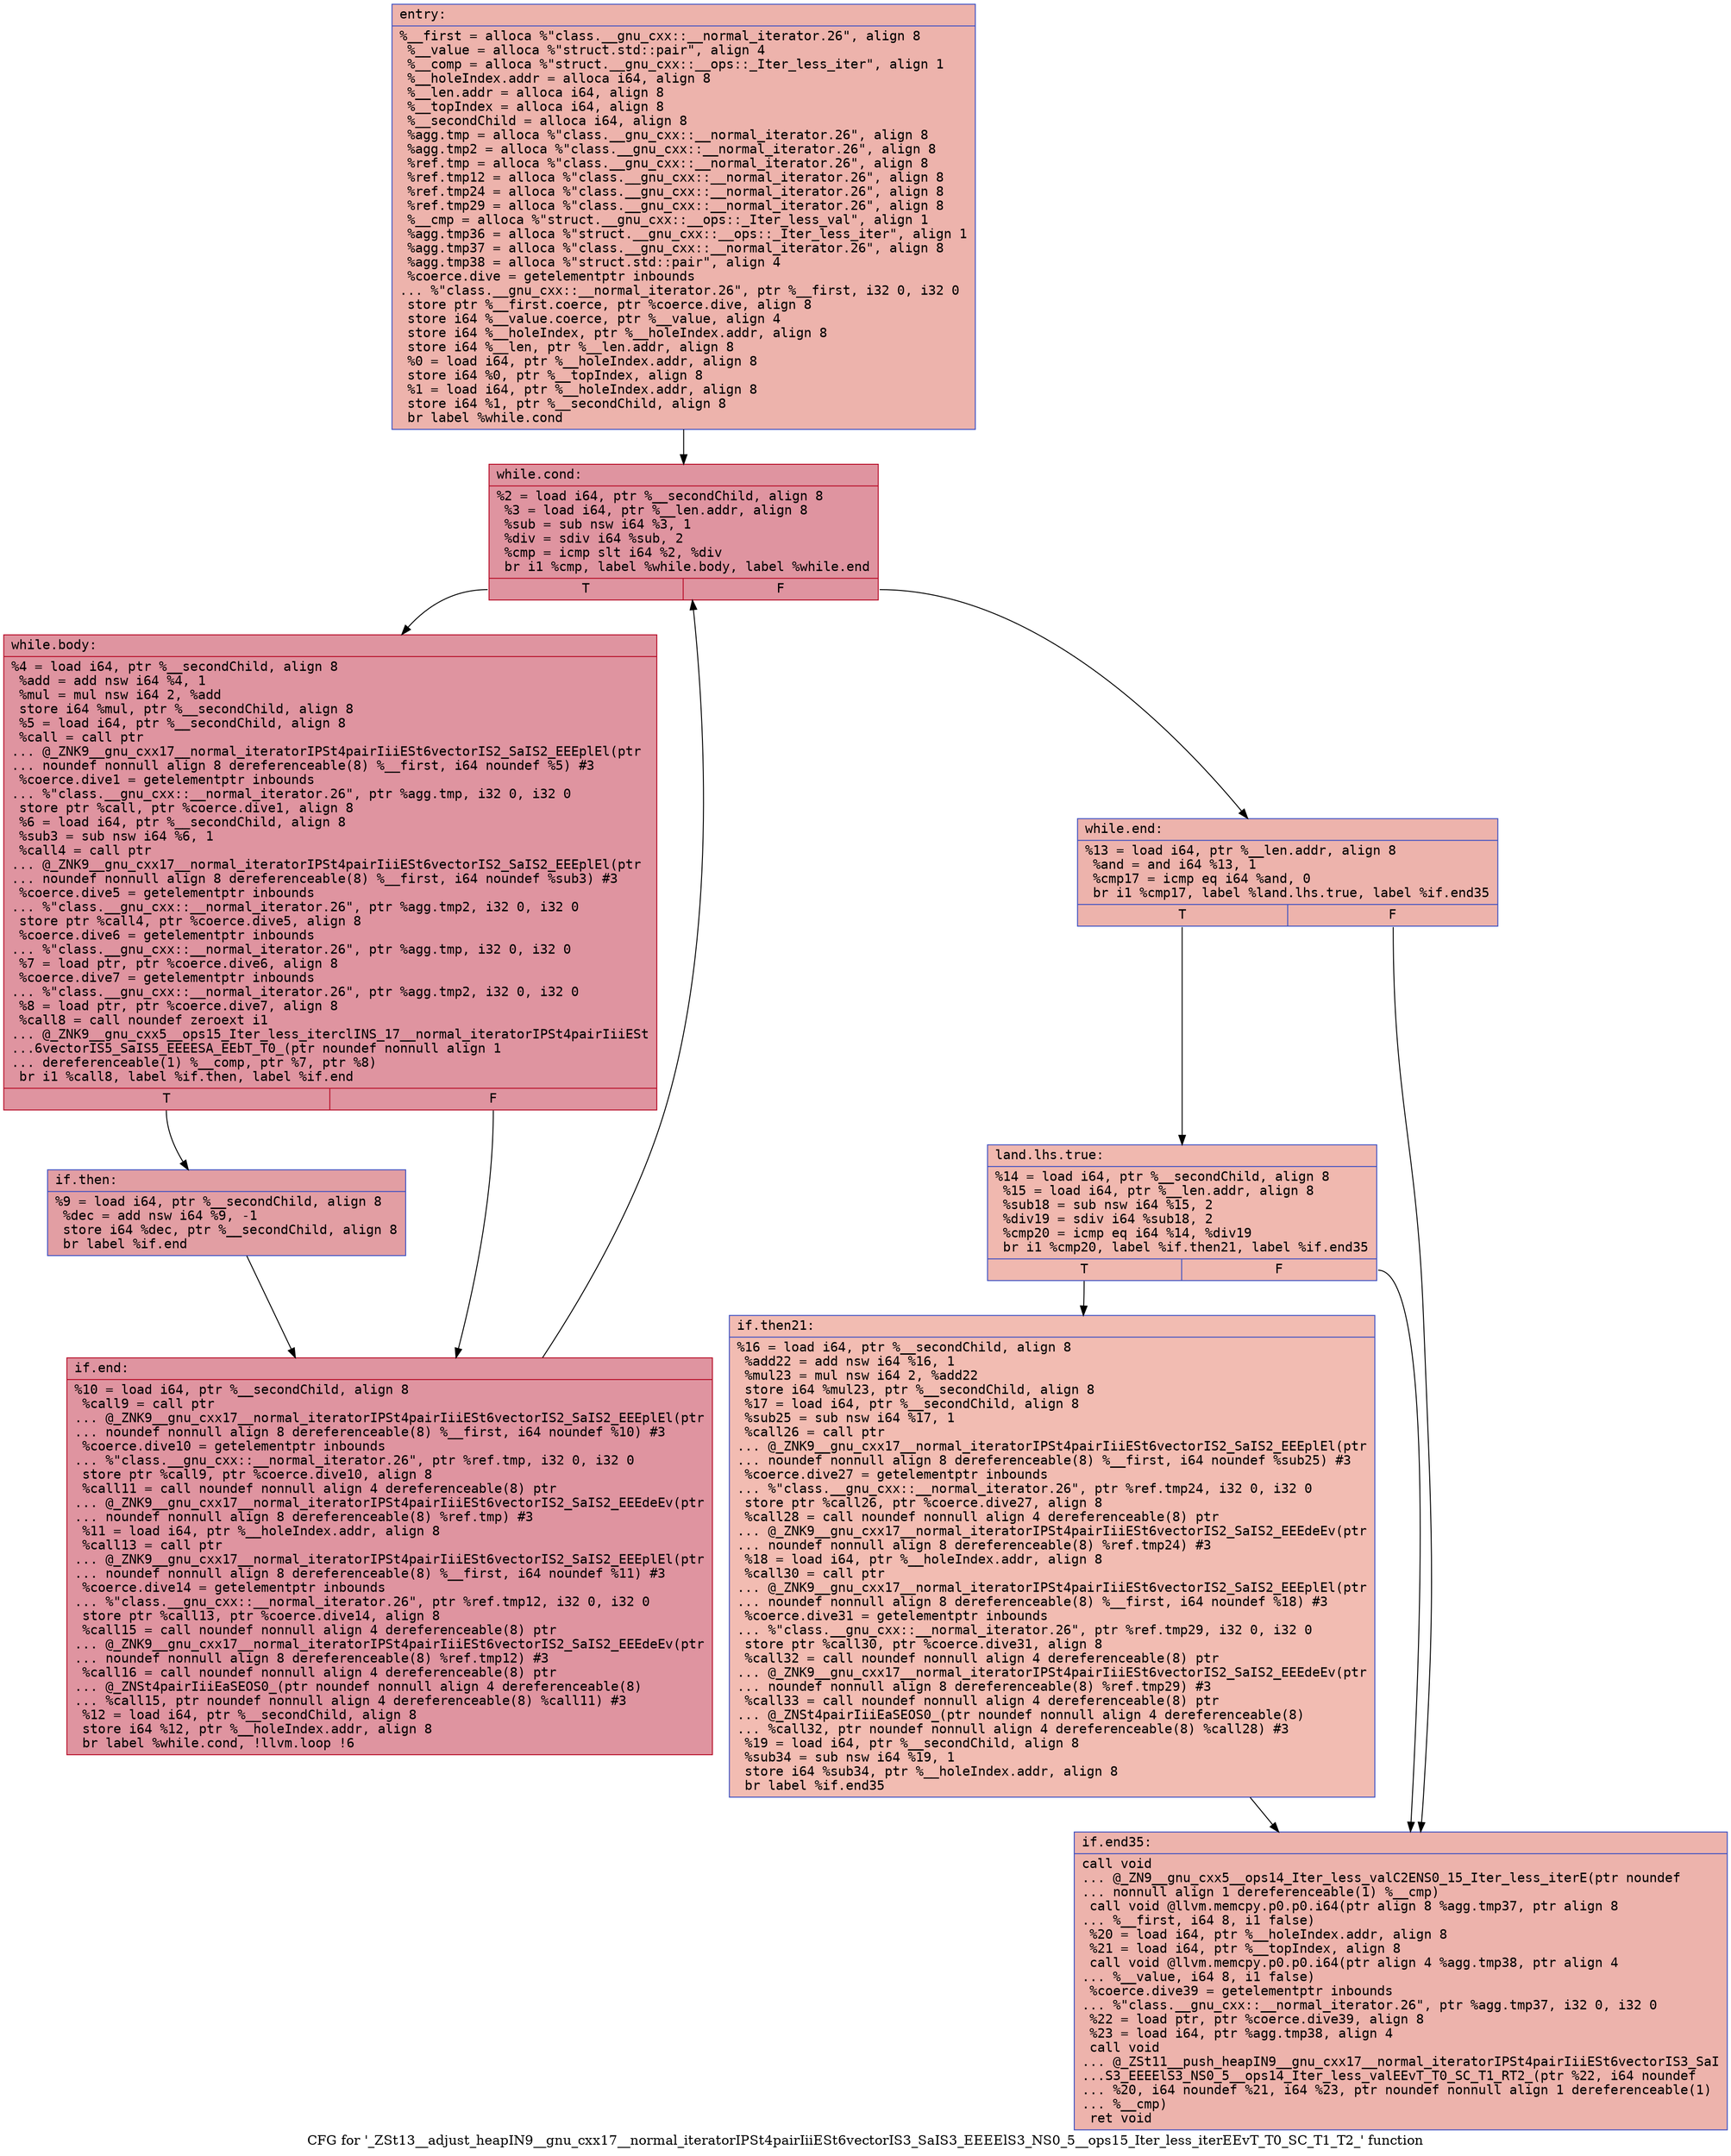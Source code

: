digraph "CFG for '_ZSt13__adjust_heapIN9__gnu_cxx17__normal_iteratorIPSt4pairIiiESt6vectorIS3_SaIS3_EEEElS3_NS0_5__ops15_Iter_less_iterEEvT_T0_SC_T1_T2_' function" {
	label="CFG for '_ZSt13__adjust_heapIN9__gnu_cxx17__normal_iteratorIPSt4pairIiiESt6vectorIS3_SaIS3_EEEElS3_NS0_5__ops15_Iter_less_iterEEvT_T0_SC_T1_T2_' function";

	Node0x56307d749610 [shape=record,color="#3d50c3ff", style=filled, fillcolor="#d6524470" fontname="Courier",label="{entry:\l|  %__first = alloca %\"class.__gnu_cxx::__normal_iterator.26\", align 8\l  %__value = alloca %\"struct.std::pair\", align 4\l  %__comp = alloca %\"struct.__gnu_cxx::__ops::_Iter_less_iter\", align 1\l  %__holeIndex.addr = alloca i64, align 8\l  %__len.addr = alloca i64, align 8\l  %__topIndex = alloca i64, align 8\l  %__secondChild = alloca i64, align 8\l  %agg.tmp = alloca %\"class.__gnu_cxx::__normal_iterator.26\", align 8\l  %agg.tmp2 = alloca %\"class.__gnu_cxx::__normal_iterator.26\", align 8\l  %ref.tmp = alloca %\"class.__gnu_cxx::__normal_iterator.26\", align 8\l  %ref.tmp12 = alloca %\"class.__gnu_cxx::__normal_iterator.26\", align 8\l  %ref.tmp24 = alloca %\"class.__gnu_cxx::__normal_iterator.26\", align 8\l  %ref.tmp29 = alloca %\"class.__gnu_cxx::__normal_iterator.26\", align 8\l  %__cmp = alloca %\"struct.__gnu_cxx::__ops::_Iter_less_val\", align 1\l  %agg.tmp36 = alloca %\"struct.__gnu_cxx::__ops::_Iter_less_iter\", align 1\l  %agg.tmp37 = alloca %\"class.__gnu_cxx::__normal_iterator.26\", align 8\l  %agg.tmp38 = alloca %\"struct.std::pair\", align 4\l  %coerce.dive = getelementptr inbounds\l... %\"class.__gnu_cxx::__normal_iterator.26\", ptr %__first, i32 0, i32 0\l  store ptr %__first.coerce, ptr %coerce.dive, align 8\l  store i64 %__value.coerce, ptr %__value, align 4\l  store i64 %__holeIndex, ptr %__holeIndex.addr, align 8\l  store i64 %__len, ptr %__len.addr, align 8\l  %0 = load i64, ptr %__holeIndex.addr, align 8\l  store i64 %0, ptr %__topIndex, align 8\l  %1 = load i64, ptr %__holeIndex.addr, align 8\l  store i64 %1, ptr %__secondChild, align 8\l  br label %while.cond\l}"];
	Node0x56307d749610 -> Node0x56307d74a8e0[tooltip="entry -> while.cond\nProbability 100.00%" ];
	Node0x56307d74a8e0 [shape=record,color="#b70d28ff", style=filled, fillcolor="#b70d2870" fontname="Courier",label="{while.cond:\l|  %2 = load i64, ptr %__secondChild, align 8\l  %3 = load i64, ptr %__len.addr, align 8\l  %sub = sub nsw i64 %3, 1\l  %div = sdiv i64 %sub, 2\l  %cmp = icmp slt i64 %2, %div\l  br i1 %cmp, label %while.body, label %while.end\l|{<s0>T|<s1>F}}"];
	Node0x56307d74a8e0:s0 -> Node0x56307d749bf0[tooltip="while.cond -> while.body\nProbability 96.88%" ];
	Node0x56307d74a8e0:s1 -> Node0x56307d749c40[tooltip="while.cond -> while.end\nProbability 3.12%" ];
	Node0x56307d749bf0 [shape=record,color="#b70d28ff", style=filled, fillcolor="#b70d2870" fontname="Courier",label="{while.body:\l|  %4 = load i64, ptr %__secondChild, align 8\l  %add = add nsw i64 %4, 1\l  %mul = mul nsw i64 2, %add\l  store i64 %mul, ptr %__secondChild, align 8\l  %5 = load i64, ptr %__secondChild, align 8\l  %call = call ptr\l... @_ZNK9__gnu_cxx17__normal_iteratorIPSt4pairIiiESt6vectorIS2_SaIS2_EEEplEl(ptr\l... noundef nonnull align 8 dereferenceable(8) %__first, i64 noundef %5) #3\l  %coerce.dive1 = getelementptr inbounds\l... %\"class.__gnu_cxx::__normal_iterator.26\", ptr %agg.tmp, i32 0, i32 0\l  store ptr %call, ptr %coerce.dive1, align 8\l  %6 = load i64, ptr %__secondChild, align 8\l  %sub3 = sub nsw i64 %6, 1\l  %call4 = call ptr\l... @_ZNK9__gnu_cxx17__normal_iteratorIPSt4pairIiiESt6vectorIS2_SaIS2_EEEplEl(ptr\l... noundef nonnull align 8 dereferenceable(8) %__first, i64 noundef %sub3) #3\l  %coerce.dive5 = getelementptr inbounds\l... %\"class.__gnu_cxx::__normal_iterator.26\", ptr %agg.tmp2, i32 0, i32 0\l  store ptr %call4, ptr %coerce.dive5, align 8\l  %coerce.dive6 = getelementptr inbounds\l... %\"class.__gnu_cxx::__normal_iterator.26\", ptr %agg.tmp, i32 0, i32 0\l  %7 = load ptr, ptr %coerce.dive6, align 8\l  %coerce.dive7 = getelementptr inbounds\l... %\"class.__gnu_cxx::__normal_iterator.26\", ptr %agg.tmp2, i32 0, i32 0\l  %8 = load ptr, ptr %coerce.dive7, align 8\l  %call8 = call noundef zeroext i1\l... @_ZNK9__gnu_cxx5__ops15_Iter_less_iterclINS_17__normal_iteratorIPSt4pairIiiESt\l...6vectorIS5_SaIS5_EEEESA_EEbT_T0_(ptr noundef nonnull align 1\l... dereferenceable(1) %__comp, ptr %7, ptr %8)\l  br i1 %call8, label %if.then, label %if.end\l|{<s0>T|<s1>F}}"];
	Node0x56307d749bf0:s0 -> Node0x56307d74bd00[tooltip="while.body -> if.then\nProbability 50.00%" ];
	Node0x56307d749bf0:s1 -> Node0x56307d74bd50[tooltip="while.body -> if.end\nProbability 50.00%" ];
	Node0x56307d74bd00 [shape=record,color="#3d50c3ff", style=filled, fillcolor="#be242e70" fontname="Courier",label="{if.then:\l|  %9 = load i64, ptr %__secondChild, align 8\l  %dec = add nsw i64 %9, -1\l  store i64 %dec, ptr %__secondChild, align 8\l  br label %if.end\l}"];
	Node0x56307d74bd00 -> Node0x56307d74bd50[tooltip="if.then -> if.end\nProbability 100.00%" ];
	Node0x56307d74bd50 [shape=record,color="#b70d28ff", style=filled, fillcolor="#b70d2870" fontname="Courier",label="{if.end:\l|  %10 = load i64, ptr %__secondChild, align 8\l  %call9 = call ptr\l... @_ZNK9__gnu_cxx17__normal_iteratorIPSt4pairIiiESt6vectorIS2_SaIS2_EEEplEl(ptr\l... noundef nonnull align 8 dereferenceable(8) %__first, i64 noundef %10) #3\l  %coerce.dive10 = getelementptr inbounds\l... %\"class.__gnu_cxx::__normal_iterator.26\", ptr %ref.tmp, i32 0, i32 0\l  store ptr %call9, ptr %coerce.dive10, align 8\l  %call11 = call noundef nonnull align 4 dereferenceable(8) ptr\l... @_ZNK9__gnu_cxx17__normal_iteratorIPSt4pairIiiESt6vectorIS2_SaIS2_EEEdeEv(ptr\l... noundef nonnull align 8 dereferenceable(8) %ref.tmp) #3\l  %11 = load i64, ptr %__holeIndex.addr, align 8\l  %call13 = call ptr\l... @_ZNK9__gnu_cxx17__normal_iteratorIPSt4pairIiiESt6vectorIS2_SaIS2_EEEplEl(ptr\l... noundef nonnull align 8 dereferenceable(8) %__first, i64 noundef %11) #3\l  %coerce.dive14 = getelementptr inbounds\l... %\"class.__gnu_cxx::__normal_iterator.26\", ptr %ref.tmp12, i32 0, i32 0\l  store ptr %call13, ptr %coerce.dive14, align 8\l  %call15 = call noundef nonnull align 4 dereferenceable(8) ptr\l... @_ZNK9__gnu_cxx17__normal_iteratorIPSt4pairIiiESt6vectorIS2_SaIS2_EEEdeEv(ptr\l... noundef nonnull align 8 dereferenceable(8) %ref.tmp12) #3\l  %call16 = call noundef nonnull align 4 dereferenceable(8) ptr\l... @_ZNSt4pairIiiEaSEOS0_(ptr noundef nonnull align 4 dereferenceable(8)\l... %call15, ptr noundef nonnull align 4 dereferenceable(8) %call11) #3\l  %12 = load i64, ptr %__secondChild, align 8\l  store i64 %12, ptr %__holeIndex.addr, align 8\l  br label %while.cond, !llvm.loop !6\l}"];
	Node0x56307d74bd50 -> Node0x56307d74a8e0[tooltip="if.end -> while.cond\nProbability 100.00%" ];
	Node0x56307d749c40 [shape=record,color="#3d50c3ff", style=filled, fillcolor="#d6524470" fontname="Courier",label="{while.end:\l|  %13 = load i64, ptr %__len.addr, align 8\l  %and = and i64 %13, 1\l  %cmp17 = icmp eq i64 %and, 0\l  br i1 %cmp17, label %land.lhs.true, label %if.end35\l|{<s0>T|<s1>F}}"];
	Node0x56307d749c40:s0 -> Node0x56307d73bc00[tooltip="while.end -> land.lhs.true\nProbability 50.00%" ];
	Node0x56307d749c40:s1 -> Node0x56307d73dc10[tooltip="while.end -> if.end35\nProbability 50.00%" ];
	Node0x56307d73bc00 [shape=record,color="#3d50c3ff", style=filled, fillcolor="#dc5d4a70" fontname="Courier",label="{land.lhs.true:\l|  %14 = load i64, ptr %__secondChild, align 8\l  %15 = load i64, ptr %__len.addr, align 8\l  %sub18 = sub nsw i64 %15, 2\l  %div19 = sdiv i64 %sub18, 2\l  %cmp20 = icmp eq i64 %14, %div19\l  br i1 %cmp20, label %if.then21, label %if.end35\l|{<s0>T|<s1>F}}"];
	Node0x56307d73bc00:s0 -> Node0x56307d74d5d0[tooltip="land.lhs.true -> if.then21\nProbability 50.00%" ];
	Node0x56307d73bc00:s1 -> Node0x56307d73dc10[tooltip="land.lhs.true -> if.end35\nProbability 50.00%" ];
	Node0x56307d74d5d0 [shape=record,color="#3d50c3ff", style=filled, fillcolor="#e1675170" fontname="Courier",label="{if.then21:\l|  %16 = load i64, ptr %__secondChild, align 8\l  %add22 = add nsw i64 %16, 1\l  %mul23 = mul nsw i64 2, %add22\l  store i64 %mul23, ptr %__secondChild, align 8\l  %17 = load i64, ptr %__secondChild, align 8\l  %sub25 = sub nsw i64 %17, 1\l  %call26 = call ptr\l... @_ZNK9__gnu_cxx17__normal_iteratorIPSt4pairIiiESt6vectorIS2_SaIS2_EEEplEl(ptr\l... noundef nonnull align 8 dereferenceable(8) %__first, i64 noundef %sub25) #3\l  %coerce.dive27 = getelementptr inbounds\l... %\"class.__gnu_cxx::__normal_iterator.26\", ptr %ref.tmp24, i32 0, i32 0\l  store ptr %call26, ptr %coerce.dive27, align 8\l  %call28 = call noundef nonnull align 4 dereferenceable(8) ptr\l... @_ZNK9__gnu_cxx17__normal_iteratorIPSt4pairIiiESt6vectorIS2_SaIS2_EEEdeEv(ptr\l... noundef nonnull align 8 dereferenceable(8) %ref.tmp24) #3\l  %18 = load i64, ptr %__holeIndex.addr, align 8\l  %call30 = call ptr\l... @_ZNK9__gnu_cxx17__normal_iteratorIPSt4pairIiiESt6vectorIS2_SaIS2_EEEplEl(ptr\l... noundef nonnull align 8 dereferenceable(8) %__first, i64 noundef %18) #3\l  %coerce.dive31 = getelementptr inbounds\l... %\"class.__gnu_cxx::__normal_iterator.26\", ptr %ref.tmp29, i32 0, i32 0\l  store ptr %call30, ptr %coerce.dive31, align 8\l  %call32 = call noundef nonnull align 4 dereferenceable(8) ptr\l... @_ZNK9__gnu_cxx17__normal_iteratorIPSt4pairIiiESt6vectorIS2_SaIS2_EEEdeEv(ptr\l... noundef nonnull align 8 dereferenceable(8) %ref.tmp29) #3\l  %call33 = call noundef nonnull align 4 dereferenceable(8) ptr\l... @_ZNSt4pairIiiEaSEOS0_(ptr noundef nonnull align 4 dereferenceable(8)\l... %call32, ptr noundef nonnull align 4 dereferenceable(8) %call28) #3\l  %19 = load i64, ptr %__secondChild, align 8\l  %sub34 = sub nsw i64 %19, 1\l  store i64 %sub34, ptr %__holeIndex.addr, align 8\l  br label %if.end35\l}"];
	Node0x56307d74d5d0 -> Node0x56307d73dc10[tooltip="if.then21 -> if.end35\nProbability 100.00%" ];
	Node0x56307d73dc10 [shape=record,color="#3d50c3ff", style=filled, fillcolor="#d6524470" fontname="Courier",label="{if.end35:\l|  call void\l... @_ZN9__gnu_cxx5__ops14_Iter_less_valC2ENS0_15_Iter_less_iterE(ptr noundef\l... nonnull align 1 dereferenceable(1) %__cmp)\l  call void @llvm.memcpy.p0.p0.i64(ptr align 8 %agg.tmp37, ptr align 8\l... %__first, i64 8, i1 false)\l  %20 = load i64, ptr %__holeIndex.addr, align 8\l  %21 = load i64, ptr %__topIndex, align 8\l  call void @llvm.memcpy.p0.p0.i64(ptr align 4 %agg.tmp38, ptr align 4\l... %__value, i64 8, i1 false)\l  %coerce.dive39 = getelementptr inbounds\l... %\"class.__gnu_cxx::__normal_iterator.26\", ptr %agg.tmp37, i32 0, i32 0\l  %22 = load ptr, ptr %coerce.dive39, align 8\l  %23 = load i64, ptr %agg.tmp38, align 4\l  call void\l... @_ZSt11__push_heapIN9__gnu_cxx17__normal_iteratorIPSt4pairIiiESt6vectorIS3_SaI\l...S3_EEEElS3_NS0_5__ops14_Iter_less_valEEvT_T0_SC_T1_RT2_(ptr %22, i64 noundef\l... %20, i64 noundef %21, i64 %23, ptr noundef nonnull align 1 dereferenceable(1)\l... %__cmp)\l  ret void\l}"];
}
